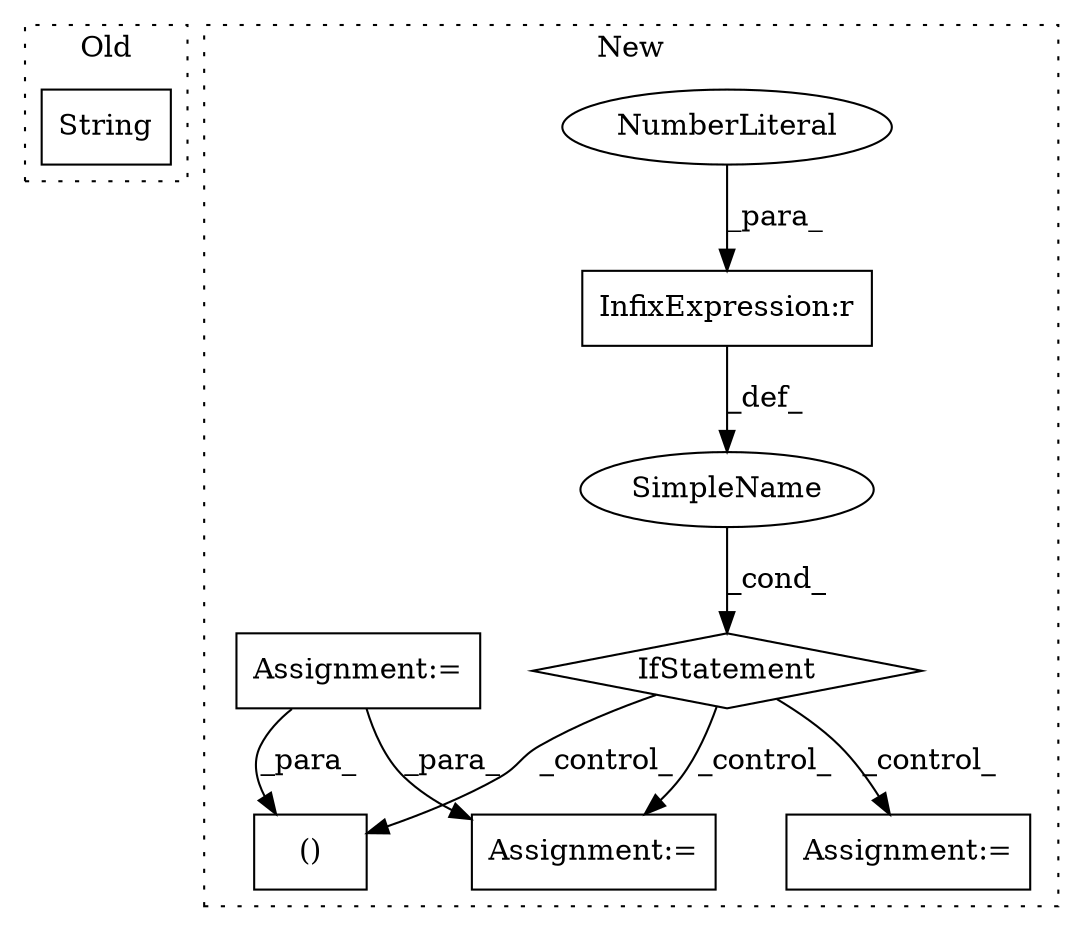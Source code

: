 digraph G {
subgraph cluster0 {
1 [label="String" a="32" s="10949,10957" l="7,1" shape="box"];
label = "Old";
style="dotted";
}
subgraph cluster1 {
2 [label="IfStatement" a="25" s="10917,10940" l="4,2" shape="diamond"];
3 [label="Assignment:=" a="7" s="11094" l="2" shape="box"];
4 [label="SimpleName" a="42" s="" l="" shape="ellipse"];
5 [label="InfixExpression:r" a="27" s="10935" l="4" shape="box"];
6 [label="Assignment:=" a="7" s="11074" l="2" shape="box"];
7 [label="NumberLiteral" a="34" s="10939" l="1" shape="ellipse"];
8 [label="Assignment:=" a="7" s="10880" l="2" shape="box"];
9 [label="()" a="106" s="11057" l="17" shape="box"];
label = "New";
style="dotted";
}
2 -> 9 [label="_control_"];
2 -> 6 [label="_control_"];
2 -> 3 [label="_control_"];
4 -> 2 [label="_cond_"];
5 -> 4 [label="_def_"];
7 -> 5 [label="_para_"];
8 -> 3 [label="_para_"];
8 -> 9 [label="_para_"];
}